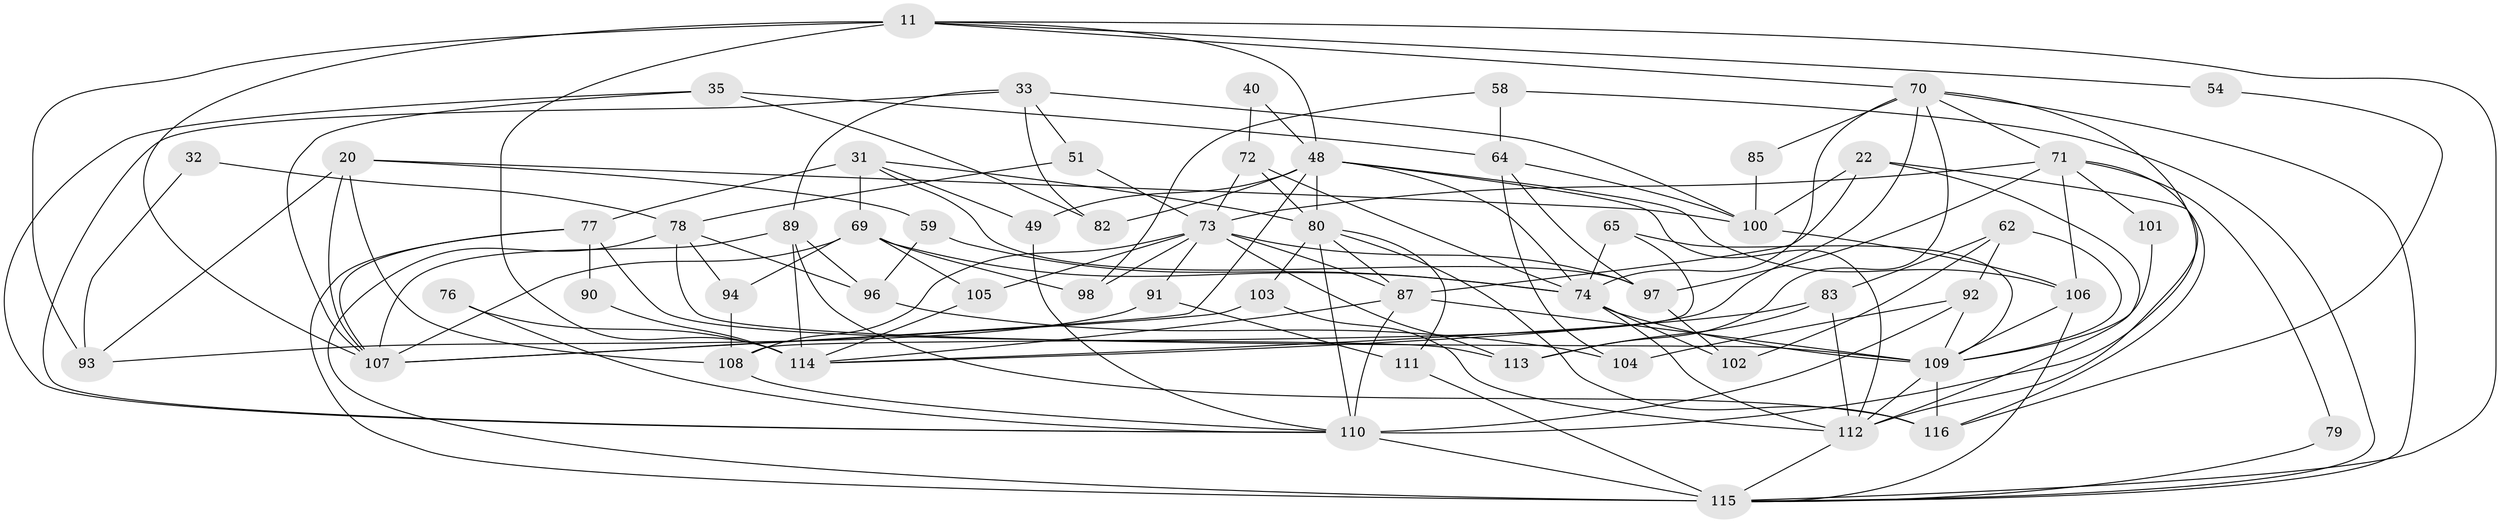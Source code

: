 // original degree distribution, {5: 0.1810344827586207, 3: 0.3103448275862069, 4: 0.21551724137931033, 6: 0.10344827586206896, 2: 0.13793103448275862, 8: 0.02586206896551724, 7: 0.017241379310344827, 9: 0.008620689655172414}
// Generated by graph-tools (version 1.1) at 2025/54/03/04/25 21:54:42]
// undirected, 58 vertices, 140 edges
graph export_dot {
graph [start="1"]
  node [color=gray90,style=filled];
  11 [super="+6"];
  20;
  22;
  31 [super="+15"];
  32;
  33;
  35;
  40;
  48 [super="+19+24+30+37"];
  49;
  51;
  54;
  58;
  59;
  62 [super="+55"];
  64;
  65;
  69 [super="+8"];
  70 [super="+27+14"];
  71 [super="+57"];
  72;
  73 [super="+3+34+60"];
  74 [super="+23+29"];
  76;
  77 [super="+18"];
  78 [super="+61"];
  79;
  80 [super="+52"];
  82 [super="+39"];
  83;
  85;
  87 [super="+16+26+84"];
  89 [super="+36"];
  90;
  91;
  92 [super="+53"];
  93 [super="+88"];
  94;
  96;
  97 [super="+17"];
  98;
  100;
  101;
  102;
  103;
  104;
  105;
  106 [super="+86"];
  107 [super="+50"];
  108;
  109 [super="+9"];
  110 [super="+75+46+25+95"];
  111;
  112 [super="+47+99"];
  113 [super="+44"];
  114 [super="+38+81"];
  115 [super="+67+66+56"];
  116;
  11 -- 70 [weight=2];
  11 -- 54;
  11 -- 93 [weight=2];
  11 -- 107 [weight=2];
  11 -- 114 [weight=2];
  11 -- 48 [weight=2];
  11 -- 115;
  20 -- 100;
  20 -- 108;
  20 -- 59;
  20 -- 93 [weight=2];
  20 -- 107;
  22 -- 100;
  22 -- 87;
  22 -- 116;
  22 -- 112;
  31 -- 69 [weight=3];
  31 -- 77 [weight=2];
  31 -- 80;
  31 -- 97 [weight=2];
  31 -- 49;
  32 -- 78;
  32 -- 93;
  33 -- 82;
  33 -- 51;
  33 -- 100;
  33 -- 89;
  33 -- 110;
  35 -- 64;
  35 -- 107;
  35 -- 82;
  35 -- 110;
  40 -- 72;
  40 -- 48;
  48 -- 107;
  48 -- 74 [weight=2];
  48 -- 49;
  48 -- 106;
  48 -- 82 [weight=2];
  48 -- 112 [weight=2];
  48 -- 80;
  49 -- 110;
  51 -- 73;
  51 -- 78;
  54 -- 116;
  58 -- 64;
  58 -- 98;
  58 -- 115;
  59 -- 96;
  59 -- 74;
  62 -- 102;
  62 -- 109;
  62 -- 83;
  62 -- 92;
  64 -- 104;
  64 -- 100;
  64 -- 97;
  65 -- 108;
  65 -- 74;
  65 -- 109;
  69 -- 98 [weight=2];
  69 -- 107;
  69 -- 94;
  69 -- 105;
  69 -- 74;
  70 -- 71;
  70 -- 74 [weight=2];
  70 -- 110 [weight=2];
  70 -- 85;
  70 -- 114;
  70 -- 115;
  70 -- 113;
  71 -- 106;
  71 -- 79;
  71 -- 101;
  71 -- 73 [weight=2];
  71 -- 112 [weight=2];
  71 -- 97;
  72 -- 74;
  72 -- 73;
  72 -- 80;
  73 -- 98 [weight=2];
  73 -- 105 [weight=2];
  73 -- 91;
  73 -- 87;
  73 -- 108;
  73 -- 97;
  73 -- 113;
  74 -- 112;
  74 -- 102;
  74 -- 109;
  76 -- 114;
  76 -- 110;
  77 -- 107;
  77 -- 90;
  77 -- 115 [weight=2];
  77 -- 113;
  78 -- 109 [weight=2];
  78 -- 115 [weight=3];
  78 -- 96;
  78 -- 94;
  79 -- 115;
  80 -- 110;
  80 -- 116;
  80 -- 87;
  80 -- 103;
  80 -- 111;
  83 -- 113;
  83 -- 114 [weight=2];
  83 -- 112;
  85 -- 100;
  87 -- 109 [weight=2];
  87 -- 114 [weight=2];
  87 -- 110 [weight=2];
  89 -- 107;
  89 -- 96;
  89 -- 114;
  89 -- 116;
  90 -- 114;
  91 -- 93;
  91 -- 111;
  92 -- 104;
  92 -- 110 [weight=2];
  92 -- 109;
  94 -- 108;
  96 -- 104;
  97 -- 102;
  100 -- 106 [weight=2];
  101 -- 109;
  103 -- 107;
  103 -- 112;
  105 -- 114;
  106 -- 109;
  106 -- 115;
  108 -- 110;
  109 -- 116;
  109 -- 112;
  110 -- 115 [weight=2];
  111 -- 115;
  112 -- 115 [weight=3];
}
